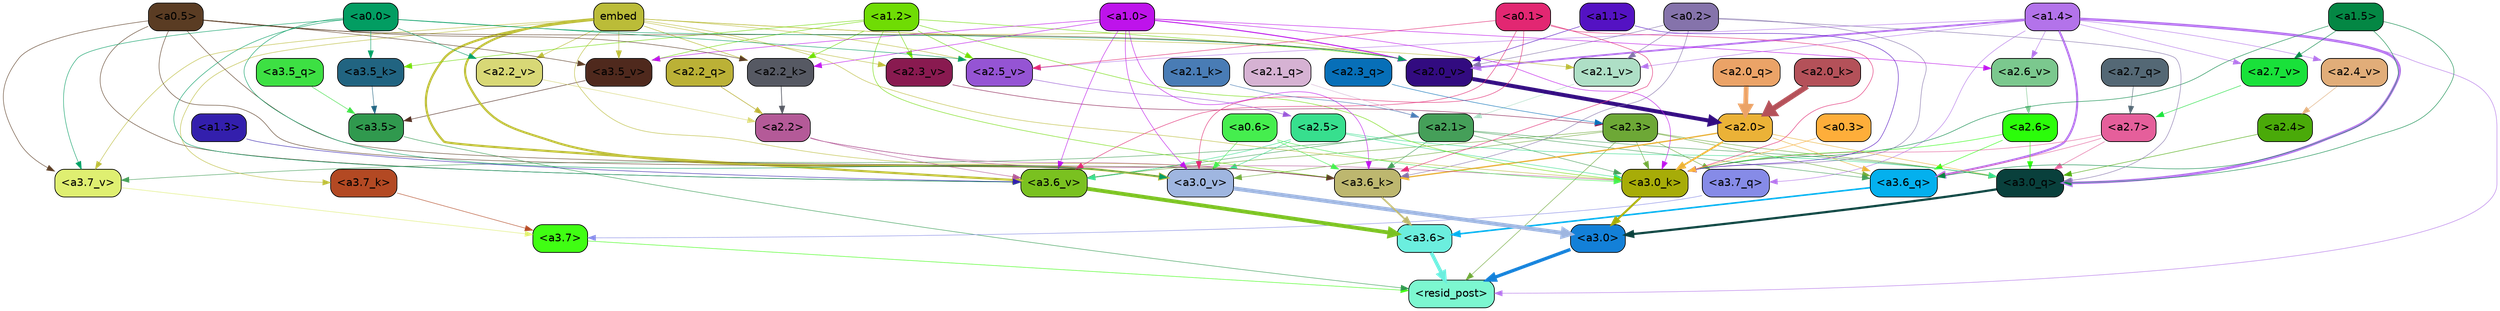 strict digraph "" {
	graph [bgcolor=transparent,
		layout=dot,
		overlap=false,
		splines=true
	];
	"<a3.7>"	[color=black,
		fillcolor="#40fe13",
		fontname=Helvetica,
		shape=box,
		style="filled, rounded"];
	"<resid_post>"	[color=black,
		fillcolor="#7cf7d0",
		fontname=Helvetica,
		shape=box,
		style="filled, rounded"];
	"<a3.7>" -> "<resid_post>"	[color="#40fe13",
		penwidth=0.6239100098609924];
	"<a3.6>"	[color=black,
		fillcolor="#6beede",
		fontname=Helvetica,
		shape=box,
		style="filled, rounded"];
	"<a3.6>" -> "<resid_post>"	[color="#6beede",
		penwidth=4.569062113761902];
	"<a3.5>"	[color=black,
		fillcolor="#30994e",
		fontname=Helvetica,
		shape=box,
		style="filled, rounded"];
	"<a3.5>" -> "<resid_post>"	[color="#30994e",
		penwidth=0.6];
	"<a3.0>"	[color=black,
		fillcolor="#1380d8",
		fontname=Helvetica,
		shape=box,
		style="filled, rounded"];
	"<a3.0>" -> "<resid_post>"	[color="#1380d8",
		penwidth=4.283544182777405];
	"<a2.3>"	[color=black,
		fillcolor="#6da836",
		fontname=Helvetica,
		shape=box,
		style="filled, rounded"];
	"<a2.3>" -> "<resid_post>"	[color="#6da836",
		penwidth=0.6];
	"<a3.7_q>"	[color=black,
		fillcolor="#868be7",
		fontname=Helvetica,
		shape=box,
		style="filled, rounded"];
	"<a2.3>" -> "<a3.7_q>"	[color="#6da836",
		penwidth=0.6];
	"<a3.6_q>"	[color=black,
		fillcolor="#04b0ee",
		fontname=Helvetica,
		shape=box,
		style="filled, rounded"];
	"<a2.3>" -> "<a3.6_q>"	[color="#6da836",
		penwidth=0.6];
	"<a3.0_q>"	[color=black,
		fillcolor="#09403c",
		fontname=Helvetica,
		shape=box,
		style="filled, rounded"];
	"<a2.3>" -> "<a3.0_q>"	[color="#6da836",
		penwidth=0.6];
	"<a3.0_k>"	[color=black,
		fillcolor="#a7ac08",
		fontname=Helvetica,
		shape=box,
		style="filled, rounded"];
	"<a2.3>" -> "<a3.0_k>"	[color="#6da836",
		penwidth=0.6];
	"<a3.6_v>"	[color=black,
		fillcolor="#7ac120",
		fontname=Helvetica,
		shape=box,
		style="filled, rounded"];
	"<a2.3>" -> "<a3.6_v>"	[color="#6da836",
		penwidth=0.6];
	"<a3.0_v>"	[color=black,
		fillcolor="#9fb6e0",
		fontname=Helvetica,
		shape=box,
		style="filled, rounded"];
	"<a2.3>" -> "<a3.0_v>"	[color="#6da836",
		penwidth=0.6];
	"<a1.4>"	[color=black,
		fillcolor="#b373ea",
		fontname=Helvetica,
		shape=box,
		style="filled, rounded"];
	"<a1.4>" -> "<resid_post>"	[color="#b373ea",
		penwidth=0.6];
	"<a1.4>" -> "<a3.7_q>"	[color="#b373ea",
		penwidth=0.6];
	"<a1.4>" -> "<a3.6_q>"	[color="#b373ea",
		penwidth=2.6908124685287476];
	"<a1.4>" -> "<a3.0_q>"	[color="#b373ea",
		penwidth=3.32076895236969];
	"<a2.7_v>"	[color=black,
		fillcolor="#19e13a",
		fontname=Helvetica,
		shape=box,
		style="filled, rounded"];
	"<a1.4>" -> "<a2.7_v>"	[color="#b373ea",
		penwidth=0.6];
	"<a2.6_v>"	[color=black,
		fillcolor="#7bc88e",
		fontname=Helvetica,
		shape=box,
		style="filled, rounded"];
	"<a1.4>" -> "<a2.6_v>"	[color="#b373ea",
		penwidth=0.6];
	"<a2.5_v>"	[color=black,
		fillcolor="#9554d4",
		fontname=Helvetica,
		shape=box,
		style="filled, rounded"];
	"<a1.4>" -> "<a2.5_v>"	[color="#b373ea",
		penwidth=0.6];
	"<a2.4_v>"	[color=black,
		fillcolor="#e1ad79",
		fontname=Helvetica,
		shape=box,
		style="filled, rounded"];
	"<a1.4>" -> "<a2.4_v>"	[color="#b373ea",
		penwidth=0.6];
	"<a2.1_v>"	[color=black,
		fillcolor="#aedfc6",
		fontname=Helvetica,
		shape=box,
		style="filled, rounded"];
	"<a1.4>" -> "<a2.1_v>"	[color="#b373ea",
		penwidth=0.6];
	"<a2.0_v>"	[color=black,
		fillcolor="#320b80",
		fontname=Helvetica,
		shape=box,
		style="filled, rounded"];
	"<a1.4>" -> "<a2.0_v>"	[color="#b373ea",
		penwidth=2.3065454959869385];
	"<a3.7_q>" -> "<a3.7>"	[color="#868be7",
		penwidth=0.6];
	"<a3.6_q>" -> "<a3.6>"	[color="#04b0ee",
		penwidth=2.03758105635643];
	"<a3.5_q>"	[color=black,
		fillcolor="#3de043",
		fontname=Helvetica,
		shape=box,
		style="filled, rounded"];
	"<a3.5_q>" -> "<a3.5>"	[color="#3de043",
		penwidth=0.6];
	"<a3.0_q>" -> "<a3.0>"	[color="#09403c",
		penwidth=2.8638100624084473];
	"<a3.7_k>"	[color=black,
		fillcolor="#b34923",
		fontname=Helvetica,
		shape=box,
		style="filled, rounded"];
	"<a3.7_k>" -> "<a3.7>"	[color="#b34923",
		penwidth=0.6];
	"<a3.6_k>"	[color=black,
		fillcolor="#bdb76f",
		fontname=Helvetica,
		shape=box,
		style="filled, rounded"];
	"<a3.6_k>" -> "<a3.6>"	[color="#bdb76f",
		penwidth=2.174198240041733];
	"<a3.5_k>"	[color=black,
		fillcolor="#216481",
		fontname=Helvetica,
		shape=box,
		style="filled, rounded"];
	"<a3.5_k>" -> "<a3.5>"	[color="#216481",
		penwidth=0.6];
	"<a3.0_k>" -> "<a3.0>"	[color="#a7ac08",
		penwidth=2.6274144649505615];
	"<a3.7_v>"	[color=black,
		fillcolor="#dfef71",
		fontname=Helvetica,
		shape=box,
		style="filled, rounded"];
	"<a3.7_v>" -> "<a3.7>"	[color="#dfef71",
		penwidth=0.6];
	"<a3.6_v>" -> "<a3.6>"	[color="#7ac120",
		penwidth=5.002329230308533];
	"<a3.5_v>"	[color=black,
		fillcolor="#4f291d",
		fontname=Helvetica,
		shape=box,
		style="filled, rounded"];
	"<a3.5_v>" -> "<a3.5>"	[color="#4f291d",
		penwidth=0.6];
	"<a3.0_v>" -> "<a3.0>"	[color="#9fb6e0",
		penwidth=5.188832879066467];
	"<a2.7>"	[color=black,
		fillcolor="#e55f9b",
		fontname=Helvetica,
		shape=box,
		style="filled, rounded"];
	"<a2.7>" -> "<a3.6_q>"	[color="#e55f9b",
		penwidth=0.6];
	"<a2.7>" -> "<a3.0_q>"	[color="#e55f9b",
		penwidth=0.6];
	"<a2.7>" -> "<a3.0_k>"	[color="#e55f9b",
		penwidth=0.6];
	"<a2.6>"	[color=black,
		fillcolor="#2bfd0a",
		fontname=Helvetica,
		shape=box,
		style="filled, rounded"];
	"<a2.6>" -> "<a3.6_q>"	[color="#2bfd0a",
		penwidth=0.6];
	"<a2.6>" -> "<a3.0_q>"	[color="#2bfd0a",
		penwidth=0.6];
	"<a2.6>" -> "<a3.0_k>"	[color="#2bfd0a",
		penwidth=0.6];
	"<a2.1>"	[color=black,
		fillcolor="#459f59",
		fontname=Helvetica,
		shape=box,
		style="filled, rounded"];
	"<a2.1>" -> "<a3.6_q>"	[color="#459f59",
		penwidth=0.6];
	"<a2.1>" -> "<a3.0_q>"	[color="#459f59",
		penwidth=0.6];
	"<a2.1>" -> "<a3.6_k>"	[color="#459f59",
		penwidth=0.6];
	"<a2.1>" -> "<a3.0_k>"	[color="#459f59",
		penwidth=0.6];
	"<a2.1>" -> "<a3.7_v>"	[color="#459f59",
		penwidth=0.6];
	"<a2.1>" -> "<a3.6_v>"	[color="#459f59",
		penwidth=0.6];
	"<a2.0>"	[color=black,
		fillcolor="#ebb237",
		fontname=Helvetica,
		shape=box,
		style="filled, rounded"];
	"<a2.0>" -> "<a3.6_q>"	[color="#ebb237",
		penwidth=0.6];
	"<a2.0>" -> "<a3.0_q>"	[color="#ebb237",
		penwidth=0.6];
	"<a2.0>" -> "<a3.6_k>"	[color="#ebb237",
		penwidth=1.6254686117172241];
	"<a2.0>" -> "<a3.0_k>"	[color="#ebb237",
		penwidth=2.182972814887762];
	"<a1.5>"	[color=black,
		fillcolor="#048744",
		fontname=Helvetica,
		shape=box,
		style="filled, rounded"];
	"<a1.5>" -> "<a3.6_q>"	[color="#048744",
		penwidth=0.6];
	"<a1.5>" -> "<a3.0_q>"	[color="#048744",
		penwidth=0.6];
	"<a1.5>" -> "<a3.0_k>"	[color="#048744",
		penwidth=0.6];
	"<a1.5>" -> "<a2.7_v>"	[color="#048744",
		penwidth=0.6];
	"<a2.5>"	[color=black,
		fillcolor="#37df8e",
		fontname=Helvetica,
		shape=box,
		style="filled, rounded"];
	"<a2.5>" -> "<a3.0_q>"	[color="#37df8e",
		penwidth=0.6];
	"<a2.5>" -> "<a3.0_k>"	[color="#37df8e",
		penwidth=0.6];
	"<a2.5>" -> "<a3.6_v>"	[color="#37df8e",
		penwidth=0.6];
	"<a2.5>" -> "<a3.0_v>"	[color="#37df8e",
		penwidth=0.6];
	"<a2.4>"	[color=black,
		fillcolor="#4aaa09",
		fontname=Helvetica,
		shape=box,
		style="filled, rounded"];
	"<a2.4>" -> "<a3.0_q>"	[color="#4aaa09",
		penwidth=0.6];
	"<a0.2>"	[color=black,
		fillcolor="#8573ab",
		fontname=Helvetica,
		shape=box,
		style="filled, rounded"];
	"<a0.2>" -> "<a3.0_q>"	[color="#8573ab",
		penwidth=0.6];
	"<a0.2>" -> "<a3.6_k>"	[color="#8573ab",
		penwidth=0.6];
	"<a0.2>" -> "<a3.0_k>"	[color="#8573ab",
		penwidth=0.6];
	"<a0.2>" -> "<a2.1_v>"	[color="#8573ab",
		penwidth=0.6];
	"<a0.2>" -> "<a2.0_v>"	[color="#8573ab",
		penwidth=0.6];
	embed	[color=black,
		fillcolor="#bbbc38",
		fontname=Helvetica,
		shape=box,
		style="filled, rounded"];
	embed -> "<a3.7_k>"	[color="#bbbc38",
		penwidth=0.6];
	embed -> "<a3.6_k>"	[color="#bbbc38",
		penwidth=0.6];
	embed -> "<a3.0_k>"	[color="#bbbc38",
		penwidth=0.6];
	embed -> "<a3.7_v>"	[color="#bbbc38",
		penwidth=0.6];
	embed -> "<a3.6_v>"	[color="#bbbc38",
		penwidth=2.809220314025879];
	embed -> "<a3.5_v>"	[color="#bbbc38",
		penwidth=0.6];
	embed -> "<a3.0_v>"	[color="#bbbc38",
		penwidth=2.754121422767639];
	"<a2.2_k>"	[color=black,
		fillcolor="#565963",
		fontname=Helvetica,
		shape=box,
		style="filled, rounded"];
	embed -> "<a2.2_k>"	[color="#bbbc38",
		penwidth=0.6805839538574219];
	embed -> "<a2.5_v>"	[color="#bbbc38",
		penwidth=0.6];
	"<a2.3_v>"	[color=black,
		fillcolor="#891a50",
		fontname=Helvetica,
		shape=box,
		style="filled, rounded"];
	embed -> "<a2.3_v>"	[color="#bbbc38",
		penwidth=0.6];
	"<a2.2_v>"	[color=black,
		fillcolor="#d8d876",
		fontname=Helvetica,
		shape=box,
		style="filled, rounded"];
	embed -> "<a2.2_v>"	[color="#bbbc38",
		penwidth=0.6436443328857422];
	embed -> "<a2.1_v>"	[color="#bbbc38",
		penwidth=0.6];
	embed -> "<a2.0_v>"	[color="#bbbc38",
		penwidth=0.6];
	"<a2.2>"	[color=black,
		fillcolor="#b45a98",
		fontname=Helvetica,
		shape=box,
		style="filled, rounded"];
	"<a2.2>" -> "<a3.6_k>"	[color="#b45a98",
		penwidth=0.6];
	"<a2.2>" -> "<a3.0_k>"	[color="#b45a98",
		penwidth=0.6065438985824585];
	"<a2.2>" -> "<a3.6_v>"	[color="#b45a98",
		penwidth=0.6];
	"<a1.2>"	[color=black,
		fillcolor="#6fdc04",
		fontname=Helvetica,
		shape=box,
		style="filled, rounded"];
	"<a1.2>" -> "<a3.6_k>"	[color="#6fdc04",
		penwidth=0.6];
	"<a1.2>" -> "<a3.5_k>"	[color="#6fdc04",
		penwidth=0.6];
	"<a1.2>" -> "<a3.0_k>"	[color="#6fdc04",
		penwidth=0.6];
	"<a1.2>" -> "<a3.5_v>"	[color="#6fdc04",
		penwidth=0.6];
	"<a1.2>" -> "<a2.2_k>"	[color="#6fdc04",
		penwidth=0.6];
	"<a1.2>" -> "<a2.5_v>"	[color="#6fdc04",
		penwidth=0.6];
	"<a1.2>" -> "<a2.3_v>"	[color="#6fdc04",
		penwidth=0.6];
	"<a1.2>" -> "<a2.0_v>"	[color="#6fdc04",
		penwidth=0.6];
	"<a1.0>"	[color=black,
		fillcolor="#be13eb",
		fontname=Helvetica,
		shape=box,
		style="filled, rounded"];
	"<a1.0>" -> "<a3.6_k>"	[color="#be13eb",
		penwidth=0.6];
	"<a1.0>" -> "<a3.0_k>"	[color="#be13eb",
		penwidth=0.6];
	"<a1.0>" -> "<a3.6_v>"	[color="#be13eb",
		penwidth=0.6];
	"<a1.0>" -> "<a3.5_v>"	[color="#be13eb",
		penwidth=0.6];
	"<a1.0>" -> "<a3.0_v>"	[color="#be13eb",
		penwidth=0.6];
	"<a1.0>" -> "<a2.2_k>"	[color="#be13eb",
		penwidth=0.6];
	"<a1.0>" -> "<a2.6_v>"	[color="#be13eb",
		penwidth=0.6];
	"<a1.0>" -> "<a2.0_v>"	[color="#be13eb",
		penwidth=1.2192587852478027];
	"<a0.6>"	[color=black,
		fillcolor="#45ee4e",
		fontname=Helvetica,
		shape=box,
		style="filled, rounded"];
	"<a0.6>" -> "<a3.6_k>"	[color="#45ee4e",
		penwidth=0.6];
	"<a0.6>" -> "<a3.0_k>"	[color="#45ee4e",
		penwidth=0.6];
	"<a0.6>" -> "<a3.0_v>"	[color="#45ee4e",
		penwidth=0.6];
	"<a0.5>"	[color=black,
		fillcolor="#5a3c23",
		fontname=Helvetica,
		shape=box,
		style="filled, rounded"];
	"<a0.5>" -> "<a3.6_k>"	[color="#5a3c23",
		penwidth=0.6];
	"<a0.5>" -> "<a3.7_v>"	[color="#5a3c23",
		penwidth=0.6];
	"<a0.5>" -> "<a3.6_v>"	[color="#5a3c23",
		penwidth=0.6];
	"<a0.5>" -> "<a3.5_v>"	[color="#5a3c23",
		penwidth=0.6];
	"<a0.5>" -> "<a3.0_v>"	[color="#5a3c23",
		penwidth=0.6120390892028809];
	"<a0.5>" -> "<a2.2_k>"	[color="#5a3c23",
		penwidth=0.6];
	"<a0.5>" -> "<a2.0_v>"	[color="#5a3c23",
		penwidth=0.6];
	"<a0.1>"	[color=black,
		fillcolor="#e22772",
		fontname=Helvetica,
		shape=box,
		style="filled, rounded"];
	"<a0.1>" -> "<a3.6_k>"	[color="#e22772",
		penwidth=0.6];
	"<a0.1>" -> "<a3.0_k>"	[color="#e22772",
		penwidth=0.6];
	"<a0.1>" -> "<a3.6_v>"	[color="#e22772",
		penwidth=0.6];
	"<a0.1>" -> "<a3.0_v>"	[color="#e22772",
		penwidth=0.6];
	"<a0.1>" -> "<a2.5_v>"	[color="#e22772",
		penwidth=0.6];
	"<a0.0>"	[color=black,
		fillcolor="#029d62",
		fontname=Helvetica,
		shape=box,
		style="filled, rounded"];
	"<a0.0>" -> "<a3.5_k>"	[color="#029d62",
		penwidth=0.6];
	"<a0.0>" -> "<a3.7_v>"	[color="#029d62",
		penwidth=0.6];
	"<a0.0>" -> "<a3.6_v>"	[color="#029d62",
		penwidth=0.6];
	"<a0.0>" -> "<a3.0_v>"	[color="#029d62",
		penwidth=0.6];
	"<a0.0>" -> "<a2.5_v>"	[color="#029d62",
		penwidth=0.6];
	"<a0.0>" -> "<a2.2_v>"	[color="#029d62",
		penwidth=0.6];
	"<a0.0>" -> "<a2.0_v>"	[color="#029d62",
		penwidth=0.6];
	"<a1.1>"	[color=black,
		fillcolor="#5412c3",
		fontname=Helvetica,
		shape=box,
		style="filled, rounded"];
	"<a1.1>" -> "<a3.0_k>"	[color="#5412c3",
		penwidth=0.6];
	"<a1.1>" -> "<a2.0_v>"	[color="#5412c3",
		penwidth=0.6];
	"<a0.3>"	[color=black,
		fillcolor="#feae3a",
		fontname=Helvetica,
		shape=box,
		style="filled, rounded"];
	"<a0.3>" -> "<a3.0_k>"	[color="#feae3a",
		penwidth=0.6];
	"<a1.3>"	[color=black,
		fillcolor="#331fad",
		fontname=Helvetica,
		shape=box,
		style="filled, rounded"];
	"<a1.3>" -> "<a3.6_v>"	[color="#331fad",
		penwidth=0.6];
	"<a2.7_q>"	[color=black,
		fillcolor="#546875",
		fontname=Helvetica,
		shape=box,
		style="filled, rounded"];
	"<a2.7_q>" -> "<a2.7>"	[color="#546875",
		penwidth=0.6];
	"<a2.3_q>"	[color=black,
		fillcolor="#076fb8",
		fontname=Helvetica,
		shape=box,
		style="filled, rounded"];
	"<a2.3_q>" -> "<a2.3>"	[color="#076fb8",
		penwidth=0.6];
	"<a2.2_q>"	[color=black,
		fillcolor="#bbb136",
		fontname=Helvetica,
		shape=box,
		style="filled, rounded"];
	"<a2.2_q>" -> "<a2.2>"	[color="#bbb136",
		penwidth=0.7585353851318359];
	"<a2.1_q>"	[color=black,
		fillcolor="#d6b2d3",
		fontname=Helvetica,
		shape=box,
		style="filled, rounded"];
	"<a2.1_q>" -> "<a2.1>"	[color="#d6b2d3",
		penwidth=0.6];
	"<a2.0_q>"	[color=black,
		fillcolor="#eba367",
		fontname=Helvetica,
		shape=box,
		style="filled, rounded"];
	"<a2.0_q>" -> "<a2.0>"	[color="#eba367",
		penwidth=6.189085364341736];
	"<a2.2_k>" -> "<a2.2>"	[color="#565963",
		penwidth=0.87534499168396];
	"<a2.1_k>"	[color=black,
		fillcolor="#497cb5",
		fontname=Helvetica,
		shape=box,
		style="filled, rounded"];
	"<a2.1_k>" -> "<a2.1>"	[color="#497cb5",
		penwidth=0.6];
	"<a2.0_k>"	[color=black,
		fillcolor="#b45159",
		fontname=Helvetica,
		shape=box,
		style="filled, rounded"];
	"<a2.0_k>" -> "<a2.0>"	[color="#b45159",
		penwidth=7.056803464889526];
	"<a2.7_v>" -> "<a2.7>"	[color="#19e13a",
		penwidth=0.6];
	"<a2.6_v>" -> "<a2.6>"	[color="#7bc88e",
		penwidth=0.6];
	"<a2.5_v>" -> "<a2.5>"	[color="#9554d4",
		penwidth=0.6];
	"<a2.4_v>" -> "<a2.4>"	[color="#e1ad79",
		penwidth=0.6];
	"<a2.3_v>" -> "<a2.3>"	[color="#891a50",
		penwidth=0.6];
	"<a2.2_v>" -> "<a2.2>"	[color="#d8d876",
		penwidth=0.6];
	"<a2.1_v>" -> "<a2.1>"	[color="#aedfc6",
		penwidth=0.6];
	"<a2.0_v>" -> "<a2.0>"	[color="#320b80",
		penwidth=5.12138295173645];
}
